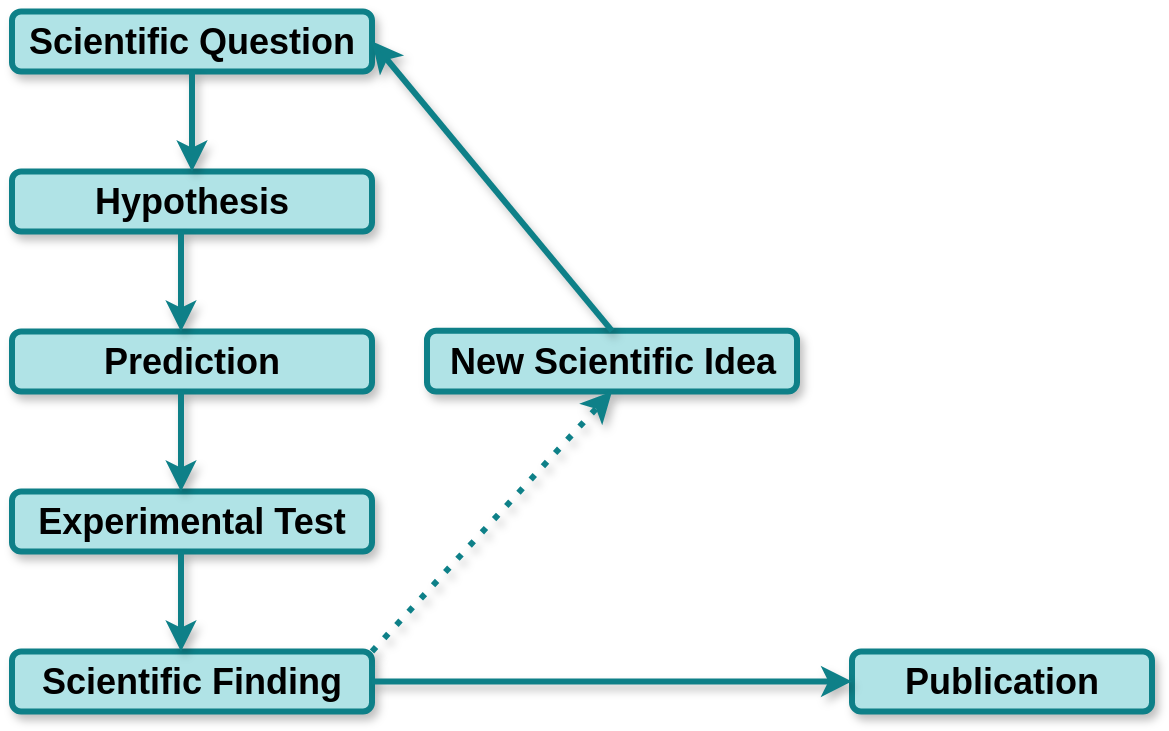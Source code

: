 <mxfile version="12.6.2" type="device"><diagram id="M4fqlUZWJP0tMi-_w9WZ" name="Page-1"><mxGraphModel dx="1222" dy="799" grid="1" gridSize="10" guides="1" tooltips="1" connect="1" arrows="1" fold="1" page="1" pageScale="1" pageWidth="200" pageHeight="150" background="#FFFFFF" math="0" shadow="0"><root><mxCell id="0"/><mxCell id="1" parent="0"/><mxCell id="q8Am2lMoyGoLD5T785AD-1" value="Scientific Question" style="rounded=1;whiteSpace=wrap;html=1;fillColor=#b0e3e6;strokeColor=#0e8088;strokeWidth=3;shadow=1;comic=0;fontSize=18;fontStyle=1" parent="1" vertex="1"><mxGeometry x="220" y="19.71" width="180" height="30" as="geometry"/></mxCell><mxCell id="q8Am2lMoyGoLD5T785AD-2" value="&lt;div style=&quot;font-size: 18px;&quot;&gt;Hypothesis&lt;/div&gt;" style="rounded=1;whiteSpace=wrap;html=1;fillColor=#b0e3e6;strokeColor=#0e8088;strokeWidth=3;shadow=1;comic=0;fontSize=18;fontStyle=1" parent="1" vertex="1"><mxGeometry x="220" y="99.71" width="180" height="30" as="geometry"/></mxCell><mxCell id="q8Am2lMoyGoLD5T785AD-3" value="Prediction" style="rounded=1;whiteSpace=wrap;html=1;fillColor=#b0e3e6;strokeColor=#0e8088;strokeWidth=3;shadow=1;comic=0;fontSize=18;fontStyle=1" parent="1" vertex="1"><mxGeometry x="220" y="179.71" width="180" height="30" as="geometry"/></mxCell><mxCell id="q8Am2lMoyGoLD5T785AD-4" value="Experimental Test" style="rounded=1;whiteSpace=wrap;html=1;fillColor=#b0e3e6;strokeColor=#0e8088;strokeWidth=3;shadow=1;comic=0;fontSize=18;fontStyle=1" parent="1" vertex="1"><mxGeometry x="220" y="259.71" width="180" height="30" as="geometry"/></mxCell><mxCell id="q8Am2lMoyGoLD5T785AD-5" value="Scientific Finding" style="rounded=1;whiteSpace=wrap;html=1;fillColor=#b0e3e6;strokeColor=#0e8088;strokeWidth=3;shadow=1;comic=0;fontSize=18;fontStyle=1" parent="1" vertex="1"><mxGeometry x="220" y="339.71" width="180" height="30" as="geometry"/></mxCell><mxCell id="q8Am2lMoyGoLD5T785AD-6" value="Publication" style="rounded=1;whiteSpace=wrap;html=1;fillColor=#b0e3e6;strokeColor=#0e8088;strokeWidth=3;shadow=1;comic=0;fontSize=18;fontStyle=1" parent="1" vertex="1"><mxGeometry x="640" y="339.71" width="150" height="30" as="geometry"/></mxCell><mxCell id="q8Am2lMoyGoLD5T785AD-7" value="New Scientific Idea" style="rounded=1;fillColor=#b0e3e6;strokeColor=#0e8088;strokeWidth=3;shadow=1;comic=0;fontSize=18;fontStyle=1;html=1;" parent="1" vertex="1"><mxGeometry x="427.5" y="179.42" width="185" height="30.29" as="geometry"/></mxCell><mxCell id="q8Am2lMoyGoLD5T785AD-11" value="" style="endArrow=classic;html=1;exitX=0.5;exitY=1;exitDx=0;exitDy=0;entryX=0.5;entryY=0;entryDx=0;entryDy=0;fillColor=#b0e3e6;strokeColor=#0e8088;strokeWidth=3;shadow=1;comic=0;fontSize=18;fontStyle=1" parent="1" source="q8Am2lMoyGoLD5T785AD-1" target="q8Am2lMoyGoLD5T785AD-2" edge="1"><mxGeometry width="50" height="50" relative="1" as="geometry"><mxPoint x="-240" y="439.71" as="sourcePoint"/><mxPoint x="-190" y="389.71" as="targetPoint"/></mxGeometry></mxCell><mxCell id="q8Am2lMoyGoLD5T785AD-12" value="" style="endArrow=classic;html=1;exitX=0.5;exitY=1;exitDx=0;exitDy=0;entryX=0.5;entryY=0;entryDx=0;entryDy=0;fillColor=#b0e3e6;strokeColor=#0e8088;strokeWidth=3;shadow=1;comic=0;fontSize=18;fontStyle=1" parent="1" edge="1"><mxGeometry width="50" height="50" relative="1" as="geometry"><mxPoint x="304.5" y="129.71" as="sourcePoint"/><mxPoint x="304.5" y="179.71" as="targetPoint"/></mxGeometry></mxCell><mxCell id="q8Am2lMoyGoLD5T785AD-14" value="" style="endArrow=classic;html=1;exitX=0.5;exitY=1;exitDx=0;exitDy=0;entryX=0.5;entryY=0;entryDx=0;entryDy=0;fillColor=#b0e3e6;strokeColor=#0e8088;strokeWidth=3;shadow=1;comic=0;fontSize=18;fontStyle=1" parent="1" edge="1"><mxGeometry width="50" height="50" relative="1" as="geometry"><mxPoint x="304.5" y="209.71" as="sourcePoint"/><mxPoint x="304.5" y="259.71" as="targetPoint"/></mxGeometry></mxCell><mxCell id="q8Am2lMoyGoLD5T785AD-15" value="" style="endArrow=classic;html=1;exitX=0.5;exitY=1;exitDx=0;exitDy=0;entryX=0.5;entryY=0;entryDx=0;entryDy=0;fillColor=#b0e3e6;strokeColor=#0e8088;strokeWidth=3;shadow=1;comic=0;fontSize=18;fontStyle=1" parent="1" edge="1"><mxGeometry width="50" height="50" relative="1" as="geometry"><mxPoint x="304.5" y="289.71" as="sourcePoint"/><mxPoint x="304.5" y="339.71" as="targetPoint"/></mxGeometry></mxCell><mxCell id="q8Am2lMoyGoLD5T785AD-16" value="" style="endArrow=classic;html=1;exitX=1;exitY=0;exitDx=0;exitDy=0;entryX=0.5;entryY=1;entryDx=0;entryDy=0;dashed=1;dashPattern=1 2;fillColor=#b0e3e6;strokeColor=#0e8088;strokeWidth=3;shadow=1;comic=0;" parent="1" source="q8Am2lMoyGoLD5T785AD-5" target="q8Am2lMoyGoLD5T785AD-7" edge="1"><mxGeometry width="50" height="50" relative="1" as="geometry"><mxPoint x="355" y="99.71" as="sourcePoint"/><mxPoint x="355" y="149.71" as="targetPoint"/></mxGeometry></mxCell><mxCell id="q8Am2lMoyGoLD5T785AD-17" value="" style="endArrow=classic;html=1;exitX=0.5;exitY=0;exitDx=0;exitDy=0;entryX=1;entryY=0.5;entryDx=0;entryDy=0;fillColor=#b0e3e6;strokeColor=#0e8088;strokeWidth=3;shadow=1;comic=0;fontSize=18;fontStyle=1" parent="1" source="q8Am2lMoyGoLD5T785AD-7" target="q8Am2lMoyGoLD5T785AD-1" edge="1"><mxGeometry width="50" height="50" relative="1" as="geometry"><mxPoint x="760" y="109.71" as="sourcePoint"/><mxPoint x="520" y="129.71" as="targetPoint"/></mxGeometry></mxCell><mxCell id="q8Am2lMoyGoLD5T785AD-20" value="" style="endArrow=classic;html=1;fillColor=#b0e3e6;strokeColor=#0e8088;exitX=1;exitY=0.5;exitDx=0;exitDy=0;strokeWidth=3;shadow=1;comic=0;" parent="1" source="q8Am2lMoyGoLD5T785AD-5" edge="1"><mxGeometry width="50" height="50" relative="1" as="geometry"><mxPoint x="240" y="354.71" as="sourcePoint"/><mxPoint x="640" y="354.71" as="targetPoint"/></mxGeometry></mxCell></root></mxGraphModel></diagram></mxfile>